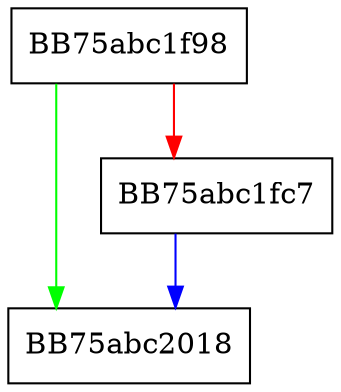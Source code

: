 digraph eIL_rcl64 {
  node [shape="box"];
  graph [splines=ortho];
  BB75abc1f98 -> BB75abc2018 [color="green"];
  BB75abc1f98 -> BB75abc1fc7 [color="red"];
  BB75abc1fc7 -> BB75abc2018 [color="blue"];
}